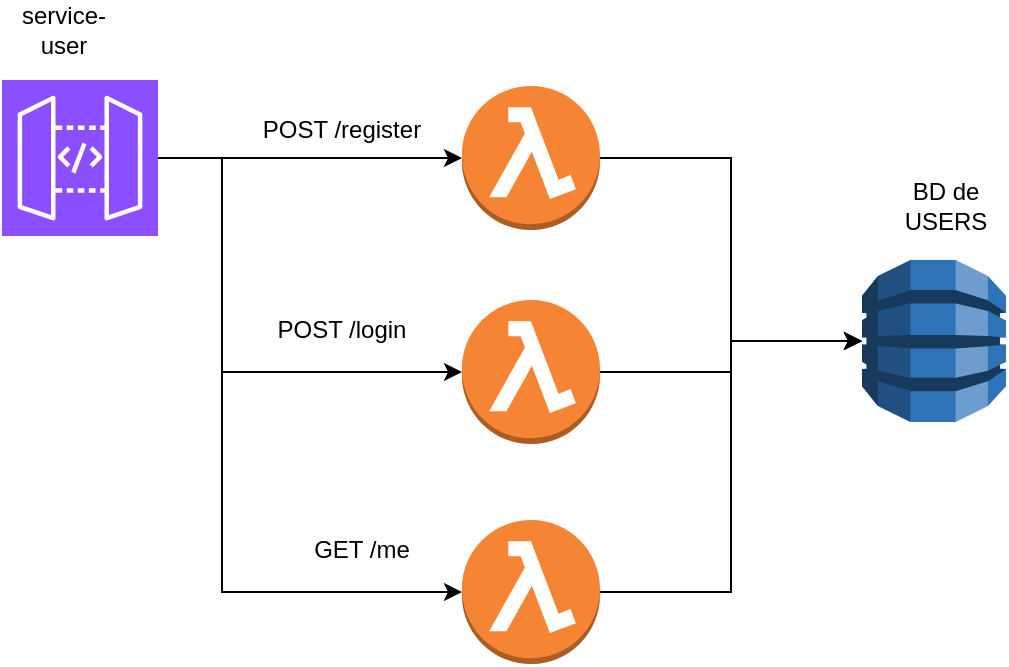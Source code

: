 <mxfile version="26.2.14" pages="4">
  <diagram name="Página-1" id="X3cSam3sfROoEvpls6gJ">
    <mxGraphModel dx="986" dy="605" grid="1" gridSize="10" guides="1" tooltips="1" connect="1" arrows="1" fold="1" page="1" pageScale="1" pageWidth="827" pageHeight="1169" math="0" shadow="0">
      <root>
        <mxCell id="0" />
        <mxCell id="1" parent="0" />
        <mxCell id="ME0xJmBBbTVL4RvqsQJb-1" value="" style="outlineConnect=0;dashed=0;verticalLabelPosition=bottom;verticalAlign=top;align=center;html=1;shape=mxgraph.aws3.lambda_function;fillColor=#F58534;gradientColor=none;" vertex="1" parent="1">
          <mxGeometry x="400" y="123" width="69" height="72" as="geometry" />
        </mxCell>
        <mxCell id="ME0xJmBBbTVL4RvqsQJb-4" value="" style="outlineConnect=0;dashed=0;verticalLabelPosition=bottom;verticalAlign=top;align=center;html=1;shape=mxgraph.aws3.lambda_function;fillColor=#F58534;gradientColor=none;" vertex="1" parent="1">
          <mxGeometry x="400" y="230" width="69" height="72" as="geometry" />
        </mxCell>
        <mxCell id="ME0xJmBBbTVL4RvqsQJb-18" style="edgeStyle=orthogonalEdgeStyle;rounded=0;orthogonalLoop=1;jettySize=auto;html=1;" edge="1" parent="1" source="ME0xJmBBbTVL4RvqsQJb-5" target="ME0xJmBBbTVL4RvqsQJb-1">
          <mxGeometry relative="1" as="geometry" />
        </mxCell>
        <mxCell id="OS58FIXWI-lF7sV-hfEq-1" style="edgeStyle=orthogonalEdgeStyle;rounded=0;orthogonalLoop=1;jettySize=auto;html=1;entryX=0;entryY=0.5;entryDx=0;entryDy=0;entryPerimeter=0;" edge="1" parent="1" source="ME0xJmBBbTVL4RvqsQJb-5" target="OS58FIXWI-lF7sV-hfEq-2">
          <mxGeometry relative="1" as="geometry">
            <mxPoint x="270" y="450" as="targetPoint" />
            <Array as="points">
              <mxPoint x="280" y="159" />
              <mxPoint x="280" y="376" />
            </Array>
          </mxGeometry>
        </mxCell>
        <mxCell id="ME0xJmBBbTVL4RvqsQJb-5" value="" style="sketch=0;points=[[0,0,0],[0.25,0,0],[0.5,0,0],[0.75,0,0],[1,0,0],[0,1,0],[0.25,1,0],[0.5,1,0],[0.75,1,0],[1,1,0],[0,0.25,0],[0,0.5,0],[0,0.75,0],[1,0.25,0],[1,0.5,0],[1,0.75,0]];outlineConnect=0;fontColor=#232F3E;fillColor=#8C4FFF;strokeColor=#ffffff;dashed=0;verticalLabelPosition=bottom;verticalAlign=top;align=center;html=1;fontSize=12;fontStyle=0;aspect=fixed;shape=mxgraph.aws4.resourceIcon;resIcon=mxgraph.aws4.api_gateway;" vertex="1" parent="1">
          <mxGeometry x="170" y="120" width="78" height="78" as="geometry" />
        </mxCell>
        <mxCell id="ME0xJmBBbTVL4RvqsQJb-8" value="POST /register" style="text;html=1;align=center;verticalAlign=middle;whiteSpace=wrap;rounded=0;" vertex="1" parent="1">
          <mxGeometry x="280" y="130" width="120" height="30" as="geometry" />
        </mxCell>
        <mxCell id="ME0xJmBBbTVL4RvqsQJb-9" value="POST /login" style="text;html=1;align=center;verticalAlign=middle;whiteSpace=wrap;rounded=0;" vertex="1" parent="1">
          <mxGeometry x="300" y="230" width="80" height="30" as="geometry" />
        </mxCell>
        <mxCell id="ME0xJmBBbTVL4RvqsQJb-10" value="service-user" style="text;html=1;align=center;verticalAlign=middle;whiteSpace=wrap;rounded=0;" vertex="1" parent="1">
          <mxGeometry x="171" y="80" width="60" height="30" as="geometry" />
        </mxCell>
        <mxCell id="ME0xJmBBbTVL4RvqsQJb-19" style="edgeStyle=orthogonalEdgeStyle;rounded=0;orthogonalLoop=1;jettySize=auto;html=1;entryX=0;entryY=0.5;entryDx=0;entryDy=0;entryPerimeter=0;" edge="1" parent="1" source="ME0xJmBBbTVL4RvqsQJb-5" target="ME0xJmBBbTVL4RvqsQJb-4">
          <mxGeometry relative="1" as="geometry">
            <Array as="points">
              <mxPoint x="280" y="159" />
              <mxPoint x="280" y="266" />
            </Array>
          </mxGeometry>
        </mxCell>
        <mxCell id="OS58FIXWI-lF7sV-hfEq-2" value="" style="outlineConnect=0;dashed=0;verticalLabelPosition=bottom;verticalAlign=top;align=center;html=1;shape=mxgraph.aws3.lambda_function;fillColor=#F58534;gradientColor=none;" vertex="1" parent="1">
          <mxGeometry x="400" y="340" width="69" height="72" as="geometry" />
        </mxCell>
        <mxCell id="OS58FIXWI-lF7sV-hfEq-3" value="GET /me" style="text;html=1;align=center;verticalAlign=middle;whiteSpace=wrap;rounded=0;" vertex="1" parent="1">
          <mxGeometry x="310" y="340" width="80" height="30" as="geometry" />
        </mxCell>
        <mxCell id="-KORpwdrddMUUFX8pIL2-1" value="" style="outlineConnect=0;dashed=0;verticalLabelPosition=bottom;verticalAlign=top;align=center;html=1;shape=mxgraph.aws3.dynamo_db;fillColor=#2E73B8;gradientColor=none;" vertex="1" parent="1">
          <mxGeometry x="600" y="210" width="72" height="81" as="geometry" />
        </mxCell>
        <mxCell id="-KORpwdrddMUUFX8pIL2-2" style="edgeStyle=orthogonalEdgeStyle;rounded=0;orthogonalLoop=1;jettySize=auto;html=1;entryX=0;entryY=0.5;entryDx=0;entryDy=0;entryPerimeter=0;" edge="1" parent="1" source="ME0xJmBBbTVL4RvqsQJb-1" target="-KORpwdrddMUUFX8pIL2-1">
          <mxGeometry relative="1" as="geometry" />
        </mxCell>
        <mxCell id="-KORpwdrddMUUFX8pIL2-3" style="edgeStyle=orthogonalEdgeStyle;rounded=0;orthogonalLoop=1;jettySize=auto;html=1;entryX=0;entryY=0.5;entryDx=0;entryDy=0;entryPerimeter=0;" edge="1" parent="1" source="ME0xJmBBbTVL4RvqsQJb-4" target="-KORpwdrddMUUFX8pIL2-1">
          <mxGeometry relative="1" as="geometry" />
        </mxCell>
        <mxCell id="-KORpwdrddMUUFX8pIL2-4" style="edgeStyle=orthogonalEdgeStyle;rounded=0;orthogonalLoop=1;jettySize=auto;html=1;entryX=0;entryY=0.5;entryDx=0;entryDy=0;entryPerimeter=0;" edge="1" parent="1" source="OS58FIXWI-lF7sV-hfEq-2" target="-KORpwdrddMUUFX8pIL2-1">
          <mxGeometry relative="1" as="geometry" />
        </mxCell>
        <mxCell id="-KORpwdrddMUUFX8pIL2-5" value="BD de USERS" style="text;html=1;align=center;verticalAlign=middle;whiteSpace=wrap;rounded=0;" vertex="1" parent="1">
          <mxGeometry x="612" y="168" width="60" height="30" as="geometry" />
        </mxCell>
      </root>
    </mxGraphModel>
  </diagram>
  <diagram id="RUNjVPNvZpEkSzc88XpA" name="Página-2">
    <mxGraphModel dx="986" dy="605" grid="1" gridSize="10" guides="1" tooltips="1" connect="1" arrows="1" fold="1" page="1" pageScale="1" pageWidth="827" pageHeight="1169" math="0" shadow="0">
      <root>
        <mxCell id="0" />
        <mxCell id="1" parent="0" />
        <mxCell id="NlSF1PBAgpMjXepRAg2B-1" style="edgeStyle=orthogonalEdgeStyle;rounded=0;orthogonalLoop=1;jettySize=auto;html=1;entryX=0;entryY=0.5;entryDx=0;entryDy=0;entryPerimeter=0;" edge="1" parent="1" source="3uQSxaPX6GWDtASW0PdR-1" target="NlSF1PBAgpMjXepRAg2B-3">
          <mxGeometry relative="1" as="geometry">
            <mxPoint x="620" y="106" as="targetPoint" />
          </mxGeometry>
        </mxCell>
        <mxCell id="3uQSxaPX6GWDtASW0PdR-1" value="" style="outlineConnect=0;dashed=0;verticalLabelPosition=bottom;verticalAlign=top;align=center;html=1;shape=mxgraph.aws3.lambda_function;fillColor=#F58534;gradientColor=none;" vertex="1" parent="1">
          <mxGeometry x="430" y="70" width="69" height="72" as="geometry" />
        </mxCell>
        <mxCell id="3uQSxaPX6GWDtASW0PdR-2" value="POST rooms/create" style="text;html=1;align=center;verticalAlign=middle;whiteSpace=wrap;rounded=0;" vertex="1" parent="1">
          <mxGeometry x="330" y="70" width="60" height="30" as="geometry" />
        </mxCell>
        <mxCell id="NlSF1PBAgpMjXepRAg2B-2" style="edgeStyle=orthogonalEdgeStyle;rounded=0;orthogonalLoop=1;jettySize=auto;html=1;entryX=0;entryY=0.5;entryDx=0;entryDy=0;entryPerimeter=0;" edge="1" parent="1" source="3uQSxaPX6GWDtASW0PdR-3" target="NlSF1PBAgpMjXepRAg2B-3">
          <mxGeometry relative="1" as="geometry">
            <mxPoint x="610" y="250" as="targetPoint" />
          </mxGeometry>
        </mxCell>
        <mxCell id="3uQSxaPX6GWDtASW0PdR-3" value="" style="outlineConnect=0;dashed=0;verticalLabelPosition=bottom;verticalAlign=top;align=center;html=1;shape=mxgraph.aws3.lambda_function;fillColor=#F58534;gradientColor=none;" vertex="1" parent="1">
          <mxGeometry x="430" y="180" width="69" height="72" as="geometry" />
        </mxCell>
        <mxCell id="3uQSxaPX6GWDtASW0PdR-5" value="&lt;div&gt;GET&lt;/div&gt;&amp;nbsp;rooms/{roomID}" style="text;html=1;align=center;verticalAlign=middle;whiteSpace=wrap;rounded=0;" vertex="1" parent="1">
          <mxGeometry x="280" y="180" width="110" height="30" as="geometry" />
        </mxCell>
        <mxCell id="3uQSxaPX6GWDtASW0PdR-7" value="" style="outlineConnect=0;dashed=0;verticalLabelPosition=bottom;verticalAlign=top;align=center;html=1;shape=mxgraph.aws3.lambda_function;fillColor=#F58534;gradientColor=none;" vertex="1" parent="1">
          <mxGeometry x="430" y="330" width="69" height="72" as="geometry" />
        </mxCell>
        <mxCell id="3uQSxaPX6GWDtASW0PdR-8" value="&lt;div&gt;GET&lt;/div&gt;&amp;nbsp;rooms?page=int&amp;amp;zise=int" style="text;html=1;align=center;verticalAlign=middle;whiteSpace=wrap;rounded=0;" vertex="1" parent="1">
          <mxGeometry x="250" y="320" width="150" height="30" as="geometry" />
        </mxCell>
        <mxCell id="ljSeeSp-KRCPGm2oSPme-2" style="edgeStyle=orthogonalEdgeStyle;rounded=0;orthogonalLoop=1;jettySize=auto;html=1;" edge="1" parent="1" source="ljSeeSp-KRCPGm2oSPme-1" target="3uQSxaPX6GWDtASW0PdR-1">
          <mxGeometry relative="1" as="geometry">
            <Array as="points">
              <mxPoint x="200" y="159" />
              <mxPoint x="200" y="106" />
            </Array>
          </mxGeometry>
        </mxCell>
        <mxCell id="ljSeeSp-KRCPGm2oSPme-3" style="edgeStyle=orthogonalEdgeStyle;rounded=0;orthogonalLoop=1;jettySize=auto;html=1;" edge="1" parent="1" source="ljSeeSp-KRCPGm2oSPme-1" target="3uQSxaPX6GWDtASW0PdR-3">
          <mxGeometry relative="1" as="geometry">
            <Array as="points">
              <mxPoint x="200" y="159" />
              <mxPoint x="200" y="216" />
            </Array>
          </mxGeometry>
        </mxCell>
        <mxCell id="ljSeeSp-KRCPGm2oSPme-1" value="" style="sketch=0;points=[[0,0,0],[0.25,0,0],[0.5,0,0],[0.75,0,0],[1,0,0],[0,1,0],[0.25,1,0],[0.5,1,0],[0.75,1,0],[1,1,0],[0,0.25,0],[0,0.5,0],[0,0.75,0],[1,0.25,0],[1,0.5,0],[1,0.75,0]];outlineConnect=0;fontColor=#232F3E;fillColor=#8C4FFF;strokeColor=#ffffff;dashed=0;verticalLabelPosition=bottom;verticalAlign=top;align=center;html=1;fontSize=12;fontStyle=0;aspect=fixed;shape=mxgraph.aws4.resourceIcon;resIcon=mxgraph.aws4.api_gateway;" vertex="1" parent="1">
          <mxGeometry x="40" y="132" width="78" height="78" as="geometry" />
        </mxCell>
        <mxCell id="ljSeeSp-KRCPGm2oSPme-4" style="edgeStyle=orthogonalEdgeStyle;rounded=0;orthogonalLoop=1;jettySize=auto;html=1;entryX=0;entryY=0.5;entryDx=0;entryDy=0;entryPerimeter=0;" edge="1" parent="1" source="ljSeeSp-KRCPGm2oSPme-1" target="3uQSxaPX6GWDtASW0PdR-7">
          <mxGeometry relative="1" as="geometry">
            <Array as="points">
              <mxPoint x="200" y="159" />
              <mxPoint x="200" y="366" />
            </Array>
          </mxGeometry>
        </mxCell>
        <mxCell id="NlSF1PBAgpMjXepRAg2B-3" value="" style="outlineConnect=0;dashed=0;verticalLabelPosition=bottom;verticalAlign=top;align=center;html=1;shape=mxgraph.aws3.dynamo_db;fillColor=#2E73B8;gradientColor=none;" vertex="1" parent="1">
          <mxGeometry x="660" y="175.5" width="72" height="81" as="geometry" />
        </mxCell>
        <mxCell id="NlSF1PBAgpMjXepRAg2B-4" style="edgeStyle=orthogonalEdgeStyle;rounded=0;orthogonalLoop=1;jettySize=auto;html=1;entryX=0;entryY=0.5;entryDx=0;entryDy=0;entryPerimeter=0;" edge="1" parent="1" source="3uQSxaPX6GWDtASW0PdR-7" target="NlSF1PBAgpMjXepRAg2B-3">
          <mxGeometry relative="1" as="geometry" />
        </mxCell>
        <mxCell id="NlSF1PBAgpMjXepRAg2B-5" value="BD de ROOMS" style="text;html=1;align=center;verticalAlign=middle;whiteSpace=wrap;rounded=0;" vertex="1" parent="1">
          <mxGeometry x="666" y="140" width="60" height="30" as="geometry" />
        </mxCell>
        <mxCell id="I_an0wxWKhZlD7vt5Zet-1" value="service-room" style="text;html=1;align=center;verticalAlign=middle;whiteSpace=wrap;rounded=0;" vertex="1" parent="1">
          <mxGeometry x="49" y="80" width="60" height="30" as="geometry" />
        </mxCell>
      </root>
    </mxGraphModel>
  </diagram>
  <diagram id="nsgYzm1oxl-2zGLAOd_P" name="Página-4">
    <mxGraphModel dx="986" dy="605" grid="1" gridSize="10" guides="1" tooltips="1" connect="1" arrows="1" fold="1" page="1" pageScale="1" pageWidth="827" pageHeight="1169" math="0" shadow="0">
      <root>
        <mxCell id="0" />
        <mxCell id="1" parent="0" />
      </root>
    </mxGraphModel>
  </diagram>
  <diagram id="VAs7dwbdOUR2VQMTaApD" name="Página-3">
    <mxGraphModel dx="986" dy="605" grid="1" gridSize="10" guides="1" tooltips="1" connect="1" arrows="1" fold="1" page="1" pageScale="1" pageWidth="827" pageHeight="1169" math="0" shadow="0">
      <root>
        <mxCell id="0" />
        <mxCell id="1" parent="0" />
        <mxCell id="F87xovZIvBHrIdit54uJ-1" value="User" style="swimlane;fontStyle=0;childLayout=stackLayout;horizontal=1;startSize=30;horizontalStack=0;resizeParent=1;resizeParentMax=0;resizeLast=0;collapsible=1;marginBottom=0;whiteSpace=wrap;html=1;" parent="1" vertex="1">
          <mxGeometry x="40" y="60" width="230" height="210" as="geometry" />
        </mxCell>
        <mxCell id="F87xovZIvBHrIdit54uJ-2" value="id(Primary Index)&amp;nbsp;" style="text;strokeColor=none;fillColor=none;align=left;verticalAlign=middle;spacingLeft=4;spacingRight=4;overflow=hidden;points=[[0,0.5],[1,0.5]];portConstraint=eastwest;rotatable=0;whiteSpace=wrap;html=1;" parent="F87xovZIvBHrIdit54uJ-1" vertex="1">
          <mxGeometry y="30" width="230" height="30" as="geometry" />
        </mxCell>
        <mxCell id="F87xovZIvBHrIdit54uJ-3" value="name" style="text;strokeColor=none;fillColor=none;align=left;verticalAlign=middle;spacingLeft=4;spacingRight=4;overflow=hidden;points=[[0,0.5],[1,0.5]];portConstraint=eastwest;rotatable=0;whiteSpace=wrap;html=1;" parent="F87xovZIvBHrIdit54uJ-1" vertex="1">
          <mxGeometry y="60" width="230" height="30" as="geometry" />
        </mxCell>
        <mxCell id="F87xovZIvBHrIdit54uJ-4" value="last_name" style="text;strokeColor=none;fillColor=none;align=left;verticalAlign=middle;spacingLeft=4;spacingRight=4;overflow=hidden;points=[[0,0.5],[1,0.5]];portConstraint=eastwest;rotatable=0;whiteSpace=wrap;html=1;" parent="F87xovZIvBHrIdit54uJ-1" vertex="1">
          <mxGeometry y="90" width="230" height="30" as="geometry" />
        </mxCell>
        <mxCell id="F87xovZIvBHrIdit54uJ-8" value="password(solo para profesores)" style="text;strokeColor=none;fillColor=none;align=left;verticalAlign=middle;spacingLeft=4;spacingRight=4;overflow=hidden;points=[[0,0.5],[1,0.5]];portConstraint=eastwest;rotatable=0;whiteSpace=wrap;html=1;" parent="F87xovZIvBHrIdit54uJ-1" vertex="1">
          <mxGeometry y="120" width="230" height="30" as="geometry" />
        </mxCell>
        <mxCell id="F87xovZIvBHrIdit54uJ-6" value="username(GSI con id para la unicidad)" style="text;strokeColor=none;fillColor=none;align=left;verticalAlign=middle;spacingLeft=4;spacingRight=4;overflow=hidden;points=[[0,0.5],[1,0.5]];portConstraint=eastwest;rotatable=0;whiteSpace=wrap;html=1;" parent="F87xovZIvBHrIdit54uJ-1" vertex="1">
          <mxGeometry y="150" width="230" height="30" as="geometry" />
        </mxCell>
        <mxCell id="F87xovZIvBHrIdit54uJ-7" value="role (PROFE, ALUMNO)" style="text;strokeColor=none;fillColor=none;align=left;verticalAlign=middle;spacingLeft=4;spacingRight=4;overflow=hidden;points=[[0,0.5],[1,0.5]];portConstraint=eastwest;rotatable=0;whiteSpace=wrap;html=1;" parent="F87xovZIvBHrIdit54uJ-1" vertex="1">
          <mxGeometry y="180" width="230" height="30" as="geometry" />
        </mxCell>
        <mxCell id="F87xovZIvBHrIdit54uJ-10" value="Room" style="swimlane;fontStyle=0;childLayout=stackLayout;horizontal=1;startSize=30;horizontalStack=0;resizeParent=1;resizeParentMax=0;resizeLast=0;collapsible=1;marginBottom=0;whiteSpace=wrap;html=1;" parent="1" vertex="1">
          <mxGeometry x="310" y="70" width="140" height="150" as="geometry" />
        </mxCell>
        <mxCell id="F87xovZIvBHrIdit54uJ-11" value="id(Primary Index)&amp;nbsp;" style="text;strokeColor=none;fillColor=none;align=left;verticalAlign=middle;spacingLeft=4;spacingRight=4;overflow=hidden;points=[[0,0.5],[1,0.5]];portConstraint=eastwest;rotatable=0;whiteSpace=wrap;html=1;" parent="F87xovZIvBHrIdit54uJ-10" vertex="1">
          <mxGeometry y="30" width="140" height="30" as="geometry" />
        </mxCell>
        <mxCell id="F87xovZIvBHrIdit54uJ-12" value="user_admin_id(GSI1, Partition Key)" style="text;strokeColor=none;fillColor=none;align=left;verticalAlign=middle;spacingLeft=4;spacingRight=4;overflow=hidden;points=[[0,0.5],[1,0.5]];portConstraint=eastwest;rotatable=0;whiteSpace=wrap;html=1;" parent="F87xovZIvBHrIdit54uJ-10" vertex="1">
          <mxGeometry y="60" width="140" height="30" as="geometry" />
        </mxCell>
        <mxCell id="F87xovZIvBHrIdit54uJ-13" value="name" style="text;strokeColor=none;fillColor=none;align=left;verticalAlign=middle;spacingLeft=4;spacingRight=4;overflow=hidden;points=[[0,0.5],[1,0.5]];portConstraint=eastwest;rotatable=0;whiteSpace=wrap;html=1;" parent="F87xovZIvBHrIdit54uJ-10" vertex="1">
          <mxGeometry y="90" width="140" height="30" as="geometry" />
        </mxCell>
        <mxCell id="F87xovZIvBHrIdit54uJ-16" value="descripcion" style="text;strokeColor=none;fillColor=none;align=left;verticalAlign=middle;spacingLeft=4;spacingRight=4;overflow=hidden;points=[[0,0.5],[1,0.5]];portConstraint=eastwest;rotatable=0;whiteSpace=wrap;html=1;" parent="F87xovZIvBHrIdit54uJ-10" vertex="1">
          <mxGeometry y="120" width="140" height="30" as="geometry" />
        </mxCell>
        <mxCell id="F87xovZIvBHrIdit54uJ-17" value="User/Room" style="swimlane;fontStyle=0;childLayout=stackLayout;horizontal=1;startSize=30;horizontalStack=0;resizeParent=1;resizeParentMax=0;resizeLast=0;collapsible=1;marginBottom=0;whiteSpace=wrap;html=1;" parent="1" vertex="1">
          <mxGeometry x="60" y="310" width="340" height="240" as="geometry" />
        </mxCell>
        <mxCell id="F87xovZIvBHrIdit54uJ-19" value="room_id(Primary Index, Partition Key) (GSI1 Sort key)" style="text;strokeColor=none;fillColor=none;align=left;verticalAlign=middle;spacingLeft=4;spacingRight=4;overflow=hidden;points=[[0,0.5],[1,0.5]];portConstraint=eastwest;rotatable=0;whiteSpace=wrap;html=1;" parent="F87xovZIvBHrIdit54uJ-17" vertex="1">
          <mxGeometry y="30" width="340" height="30" as="geometry" />
        </mxCell>
        <mxCell id="F87xovZIvBHrIdit54uJ-18" value="user_id(Primary Index, Sort key) (GSI1, Partition Key)" style="text;strokeColor=none;fillColor=none;align=left;verticalAlign=middle;spacingLeft=4;spacingRight=4;overflow=hidden;points=[[0,0.5],[1,0.5]];portConstraint=eastwest;rotatable=0;whiteSpace=wrap;html=1;" parent="F87xovZIvBHrIdit54uJ-17" vertex="1">
          <mxGeometry y="60" width="340" height="30" as="geometry" />
        </mxCell>
        <mxCell id="zRJEoD0tdB0zIdrODRcV-1" value="name(LSI1, Sort key)" style="text;strokeColor=none;fillColor=none;align=left;verticalAlign=middle;spacingLeft=4;spacingRight=4;overflow=hidden;points=[[0,0.5],[1,0.5]];portConstraint=eastwest;rotatable=0;whiteSpace=wrap;html=1;" vertex="1" parent="F87xovZIvBHrIdit54uJ-17">
          <mxGeometry y="90" width="340" height="30" as="geometry" />
        </mxCell>
        <mxCell id="wrgKyhpay7AaqRsNT3Xl-1" value="status" style="text;strokeColor=none;fillColor=none;align=left;verticalAlign=middle;spacingLeft=4;spacingRight=4;overflow=hidden;points=[[0,0.5],[1,0.5]];portConstraint=eastwest;rotatable=0;whiteSpace=wrap;html=1;" parent="F87xovZIvBHrIdit54uJ-17" vertex="1">
          <mxGeometry y="120" width="340" height="30" as="geometry" />
        </mxCell>
        <mxCell id="wrgKyhpay7AaqRsNT3Xl-2" value="latest_question" style="text;strokeColor=none;fillColor=none;align=left;verticalAlign=middle;spacingLeft=4;spacingRight=4;overflow=hidden;points=[[0,0.5],[1,0.5]];portConstraint=eastwest;rotatable=0;whiteSpace=wrap;html=1;" parent="F87xovZIvBHrIdit54uJ-17" vertex="1">
          <mxGeometry y="150" width="340" height="30" as="geometry" />
        </mxCell>
        <mxCell id="wrgKyhpay7AaqRsNT3Xl-3" value="score" style="text;strokeColor=none;fillColor=none;align=left;verticalAlign=middle;spacingLeft=4;spacingRight=4;overflow=hidden;points=[[0,0.5],[1,0.5]];portConstraint=eastwest;rotatable=0;whiteSpace=wrap;html=1;" parent="F87xovZIvBHrIdit54uJ-17" vertex="1">
          <mxGeometry y="180" width="340" height="30" as="geometry" />
        </mxCell>
        <mxCell id="F87xovZIvBHrIdit54uJ-20" value="data" style="text;strokeColor=none;fillColor=none;align=left;verticalAlign=middle;spacingLeft=4;spacingRight=4;overflow=hidden;points=[[0,0.5],[1,0.5]];portConstraint=eastwest;rotatable=0;whiteSpace=wrap;html=1;" parent="F87xovZIvBHrIdit54uJ-17" vertex="1">
          <mxGeometry y="210" width="340" height="30" as="geometry" />
        </mxCell>
        <mxCell id="y1nnShSE0CAn0aN4Rdnw-1" value="Room/Question" style="swimlane;fontStyle=0;childLayout=stackLayout;horizontal=1;startSize=30;horizontalStack=0;resizeParent=1;resizeParentMax=0;resizeLast=0;collapsible=1;marginBottom=0;whiteSpace=wrap;html=1;" parent="1" vertex="1">
          <mxGeometry x="530" y="80" width="250" height="120" as="geometry" />
        </mxCell>
        <mxCell id="y1nnShSE0CAn0aN4Rdnw-3" value="room_id (Primary Index, Partition Key)" style="text;strokeColor=none;fillColor=none;align=left;verticalAlign=middle;spacingLeft=4;spacingRight=4;overflow=hidden;points=[[0,0.5],[1,0.5]];portConstraint=eastwest;rotatable=0;whiteSpace=wrap;html=1;" parent="y1nnShSE0CAn0aN4Rdnw-1" vertex="1">
          <mxGeometry y="30" width="250" height="30" as="geometry" />
        </mxCell>
        <mxCell id="y1nnShSE0CAn0aN4Rdnw-4" value="quistion_id (Primary Index, Sort key)" style="text;strokeColor=none;fillColor=none;align=left;verticalAlign=middle;spacingLeft=4;spacingRight=4;overflow=hidden;points=[[0,0.5],[1,0.5]];portConstraint=eastwest;rotatable=0;whiteSpace=wrap;html=1;" parent="y1nnShSE0CAn0aN4Rdnw-1" vertex="1">
          <mxGeometry y="60" width="250" height="30" as="geometry" />
        </mxCell>
        <mxCell id="y1nnShSE0CAn0aN4Rdnw-5" value="data" style="text;strokeColor=none;fillColor=none;align=left;verticalAlign=middle;spacingLeft=4;spacingRight=4;overflow=hidden;points=[[0,0.5],[1,0.5]];portConstraint=eastwest;rotatable=0;whiteSpace=wrap;html=1;" parent="y1nnShSE0CAn0aN4Rdnw-1" vertex="1">
          <mxGeometry y="90" width="250" height="30" as="geometry" />
        </mxCell>
        <mxCell id="y1nnShSE0CAn0aN4Rdnw-6" value="User/Response" style="swimlane;fontStyle=0;childLayout=stackLayout;horizontal=1;startSize=30;horizontalStack=0;resizeParent=1;resizeParentMax=0;resizeLast=0;collapsible=1;marginBottom=0;whiteSpace=wrap;html=1;" parent="1" vertex="1">
          <mxGeometry x="460" y="270" width="350" height="120" as="geometry" />
        </mxCell>
        <mxCell id="y1nnShSE0CAn0aN4Rdnw-7" value="room_id#user_id(Primary Index, Partition Key)" style="text;strokeColor=none;fillColor=none;align=left;verticalAlign=middle;spacingLeft=4;spacingRight=4;overflow=hidden;points=[[0,0.5],[1,0.5]];portConstraint=eastwest;rotatable=0;whiteSpace=wrap;html=1;" parent="y1nnShSE0CAn0aN4Rdnw-6" vertex="1">
          <mxGeometry y="30" width="350" height="30" as="geometry" />
        </mxCell>
        <mxCell id="y1nnShSE0CAn0aN4Rdnw-8" value="question_id(Primary Index, Sort key)" style="text;strokeColor=none;fillColor=none;align=left;verticalAlign=middle;spacingLeft=4;spacingRight=4;overflow=hidden;points=[[0,0.5],[1,0.5]];portConstraint=eastwest;rotatable=0;whiteSpace=wrap;html=1;" parent="y1nnShSE0CAn0aN4Rdnw-6" vertex="1">
          <mxGeometry y="60" width="350" height="30" as="geometry" />
        </mxCell>
        <mxCell id="y1nnShSE0CAn0aN4Rdnw-9" value="data" style="text;strokeColor=none;fillColor=none;align=left;verticalAlign=middle;spacingLeft=4;spacingRight=4;overflow=hidden;points=[[0,0.5],[1,0.5]];portConstraint=eastwest;rotatable=0;whiteSpace=wrap;html=1;" parent="y1nnShSE0CAn0aN4Rdnw-6" vertex="1">
          <mxGeometry y="90" width="350" height="30" as="geometry" />
        </mxCell>
      </root>
    </mxGraphModel>
  </diagram>
</mxfile>
